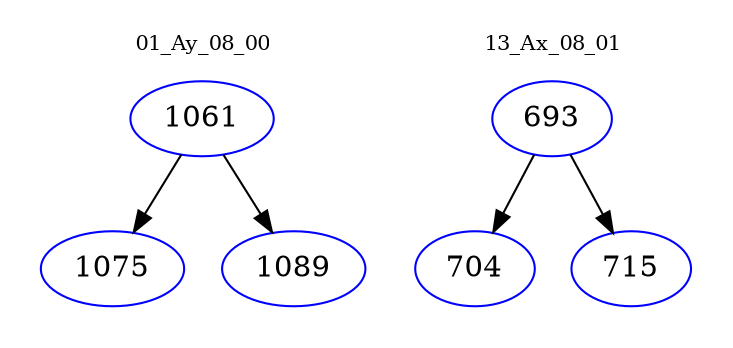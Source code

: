 digraph{
subgraph cluster_0 {
color = white
label = "01_Ay_08_00";
fontsize=10;
T0_1061 [label="1061", color="blue"]
T0_1061 -> T0_1075 [color="black"]
T0_1075 [label="1075", color="blue"]
T0_1061 -> T0_1089 [color="black"]
T0_1089 [label="1089", color="blue"]
}
subgraph cluster_1 {
color = white
label = "13_Ax_08_01";
fontsize=10;
T1_693 [label="693", color="blue"]
T1_693 -> T1_704 [color="black"]
T1_704 [label="704", color="blue"]
T1_693 -> T1_715 [color="black"]
T1_715 [label="715", color="blue"]
}
}
